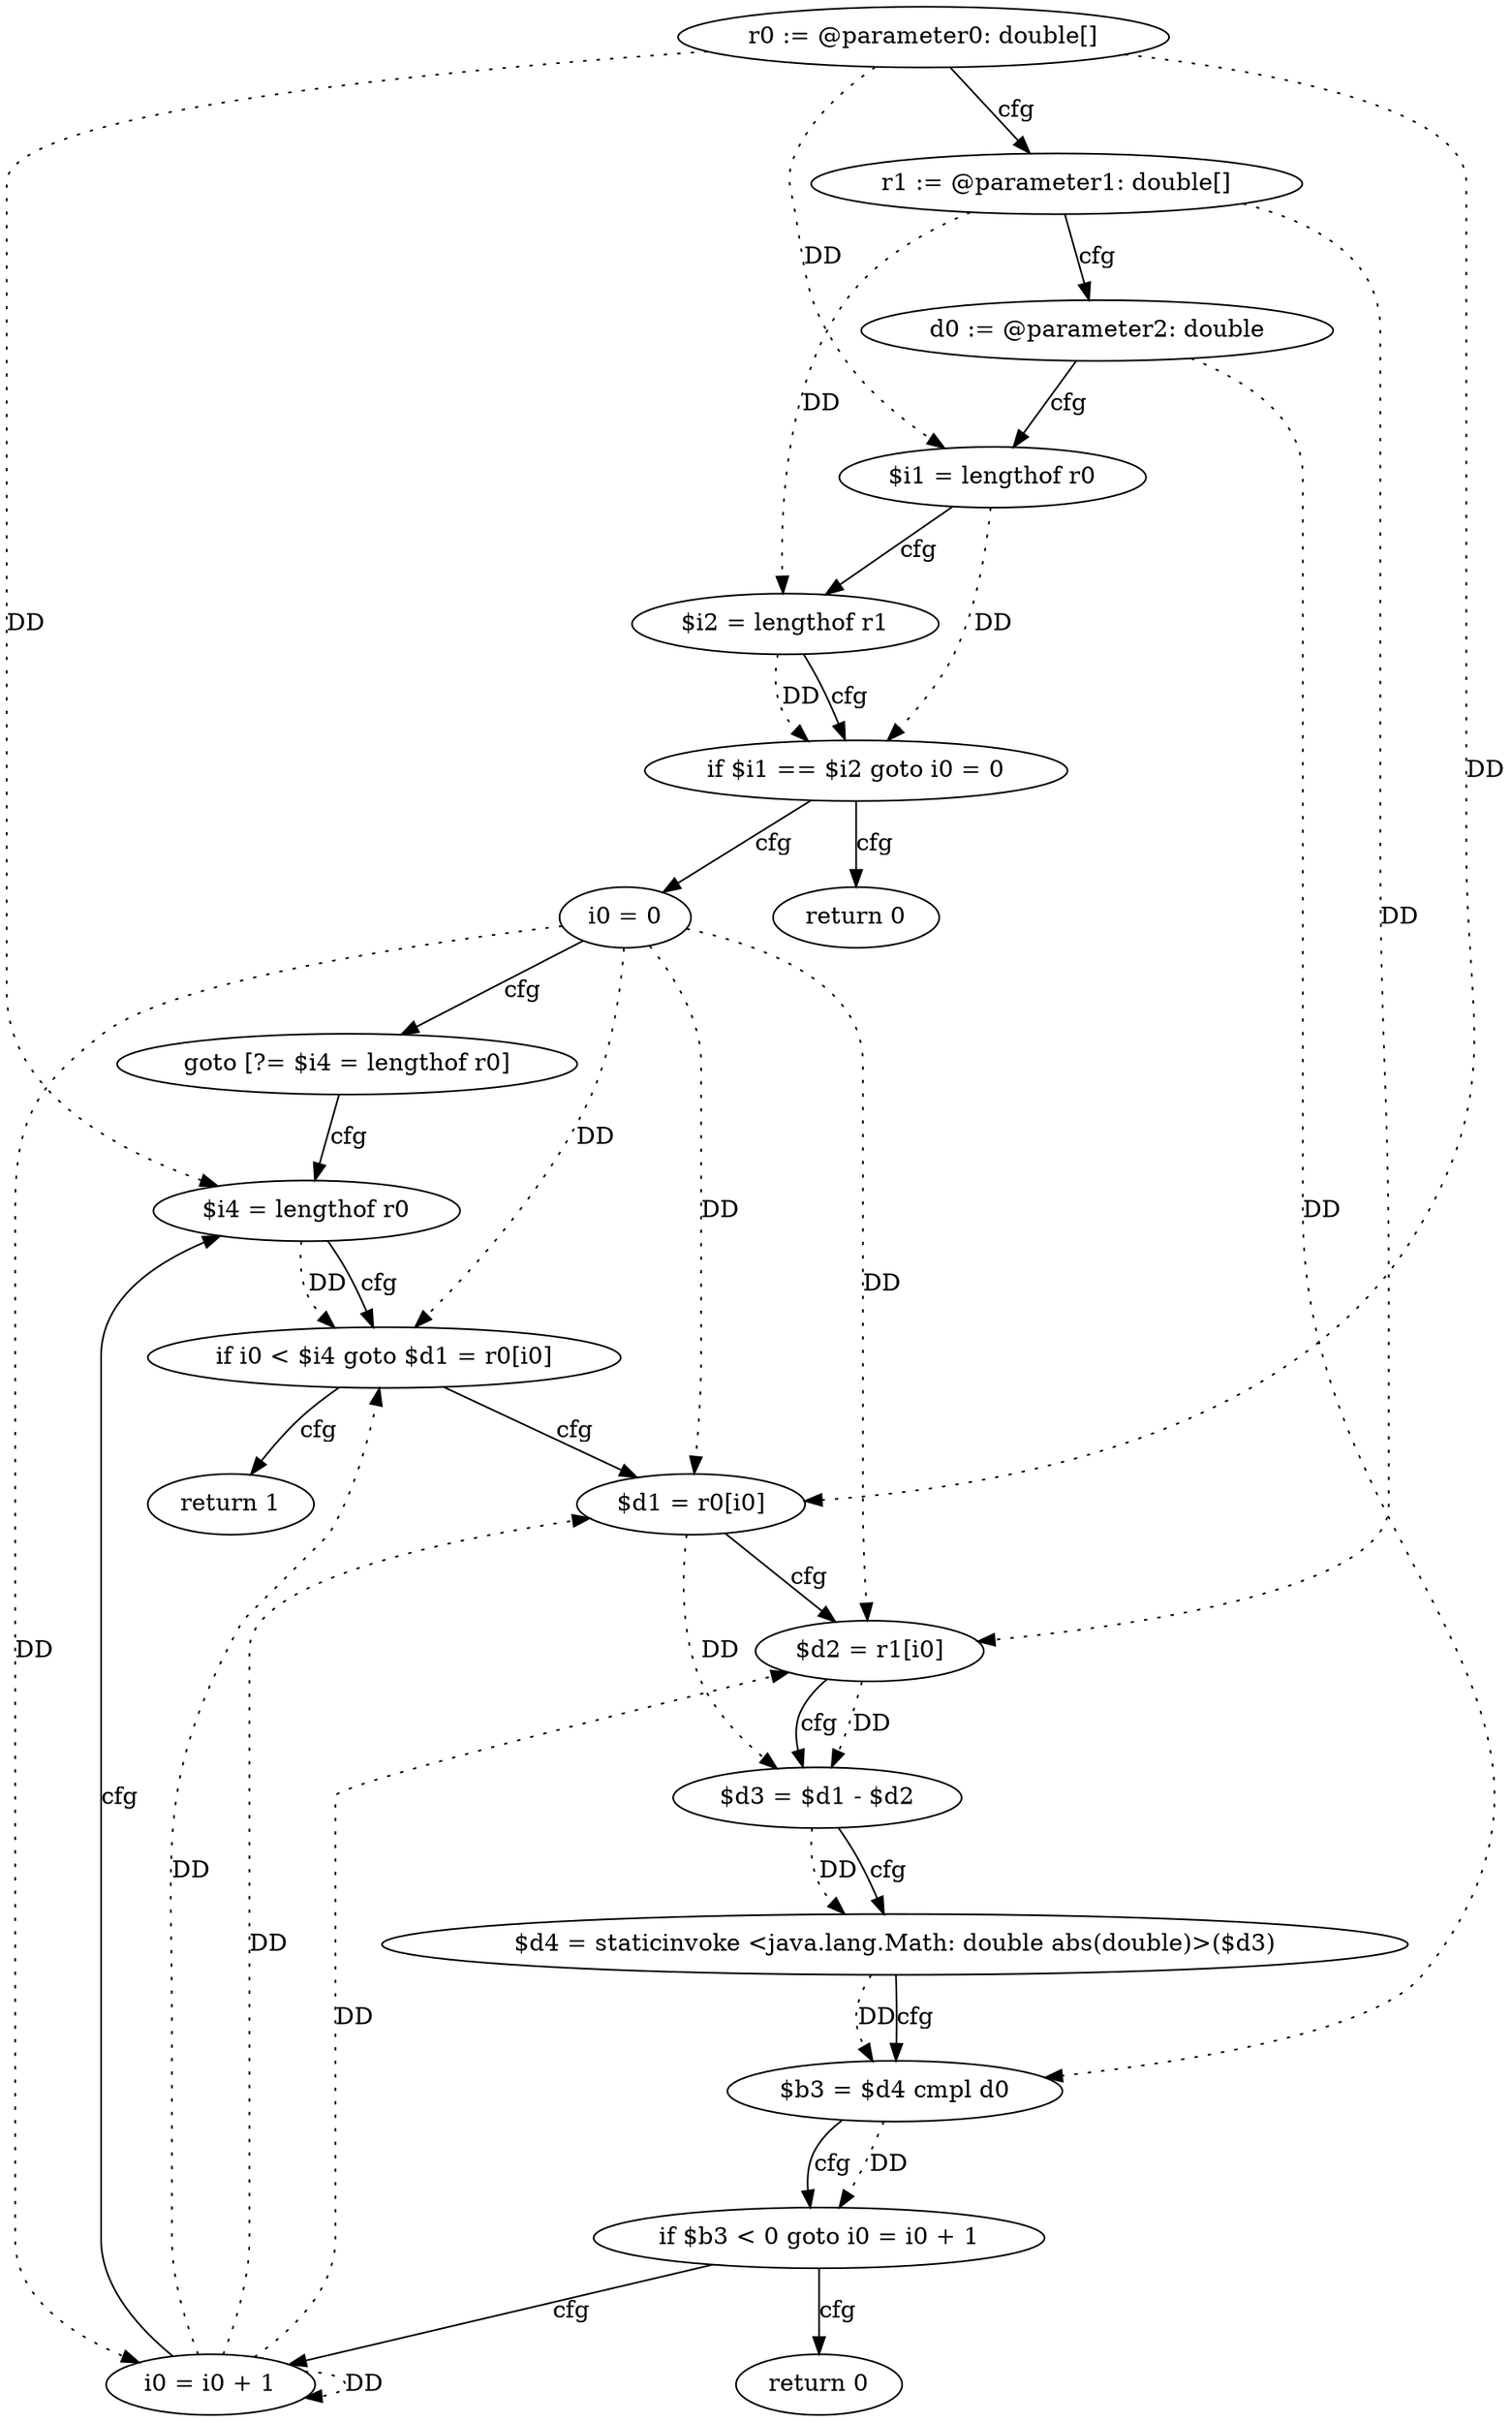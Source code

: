 digraph "check_equal_tolerance" {
    "0" [label="r0 := @parameter0: double[]",];
    "1" [label="r1 := @parameter1: double[]",];
    "2" [label="d0 := @parameter2: double",];
    "3" [label="$i1 = lengthof r0",];
    "4" [label="$i2 = lengthof r1",];
    "5" [label="if $i1 == $i2 goto i0 = 0",];
    "6" [label="return 0",];
    "7" [label="i0 = 0",];
    "8" [label="goto [?= $i4 = lengthof r0]",];
    "9" [label="$d1 = r0[i0]",];
    "10" [label="$d2 = r1[i0]",];
    "11" [label="$d3 = $d1 - $d2",];
    "12" [label="$d4 = staticinvoke <java.lang.Math: double abs(double)>($d3)",];
    "13" [label="$b3 = $d4 cmpl d0",];
    "14" [label="if $b3 < 0 goto i0 = i0 + 1",];
    "15" [label="return 0",];
    "16" [label="i0 = i0 + 1",];
    "17" [label="$i4 = lengthof r0",];
    "18" [label="if i0 < $i4 goto $d1 = r0[i0]",];
    "19" [label="return 1",];
    "0"->"3" [label="DD",style=dotted,];
    "0"->"9" [label="DD",style=dotted,];
    "0"->"17" [label="DD",style=dotted,];
    "1"->"4" [label="DD",style=dotted,];
    "1"->"10" [label="DD",style=dotted,];
    "2"->"13" [label="DD",style=dotted,];
    "3"->"5" [label="DD",style=dotted,];
    "4"->"5" [label="DD",style=dotted,];
    "7"->"9" [label="DD",style=dotted,];
    "7"->"10" [label="DD",style=dotted,];
    "7"->"16" [label="DD",style=dotted,];
    "7"->"18" [label="DD",style=dotted,];
    "9"->"11" [label="DD",style=dotted,];
    "10"->"11" [label="DD",style=dotted,];
    "11"->"12" [label="DD",style=dotted,];
    "12"->"13" [label="DD",style=dotted,];
    "13"->"14" [label="DD",style=dotted,];
    "16"->"9" [label="DD",style=dotted,];
    "16"->"10" [label="DD",style=dotted,];
    "16"->"16" [label="DD",style=dotted,];
    "16"->"18" [label="DD",style=dotted,];
    "17"->"18" [label="DD",style=dotted,];
    "0"->"1" [label="cfg",];
    "1"->"2" [label="cfg",];
    "2"->"3" [label="cfg",];
    "3"->"4" [label="cfg",];
    "4"->"5" [label="cfg",];
    "5"->"6" [label="cfg",];
    "5"->"7" [label="cfg",];
    "7"->"8" [label="cfg",];
    "8"->"17" [label="cfg",];
    "9"->"10" [label="cfg",];
    "10"->"11" [label="cfg",];
    "11"->"12" [label="cfg",];
    "12"->"13" [label="cfg",];
    "13"->"14" [label="cfg",];
    "14"->"15" [label="cfg",];
    "14"->"16" [label="cfg",];
    "16"->"17" [label="cfg",];
    "17"->"18" [label="cfg",];
    "18"->"19" [label="cfg",];
    "18"->"9" [label="cfg",];
}
